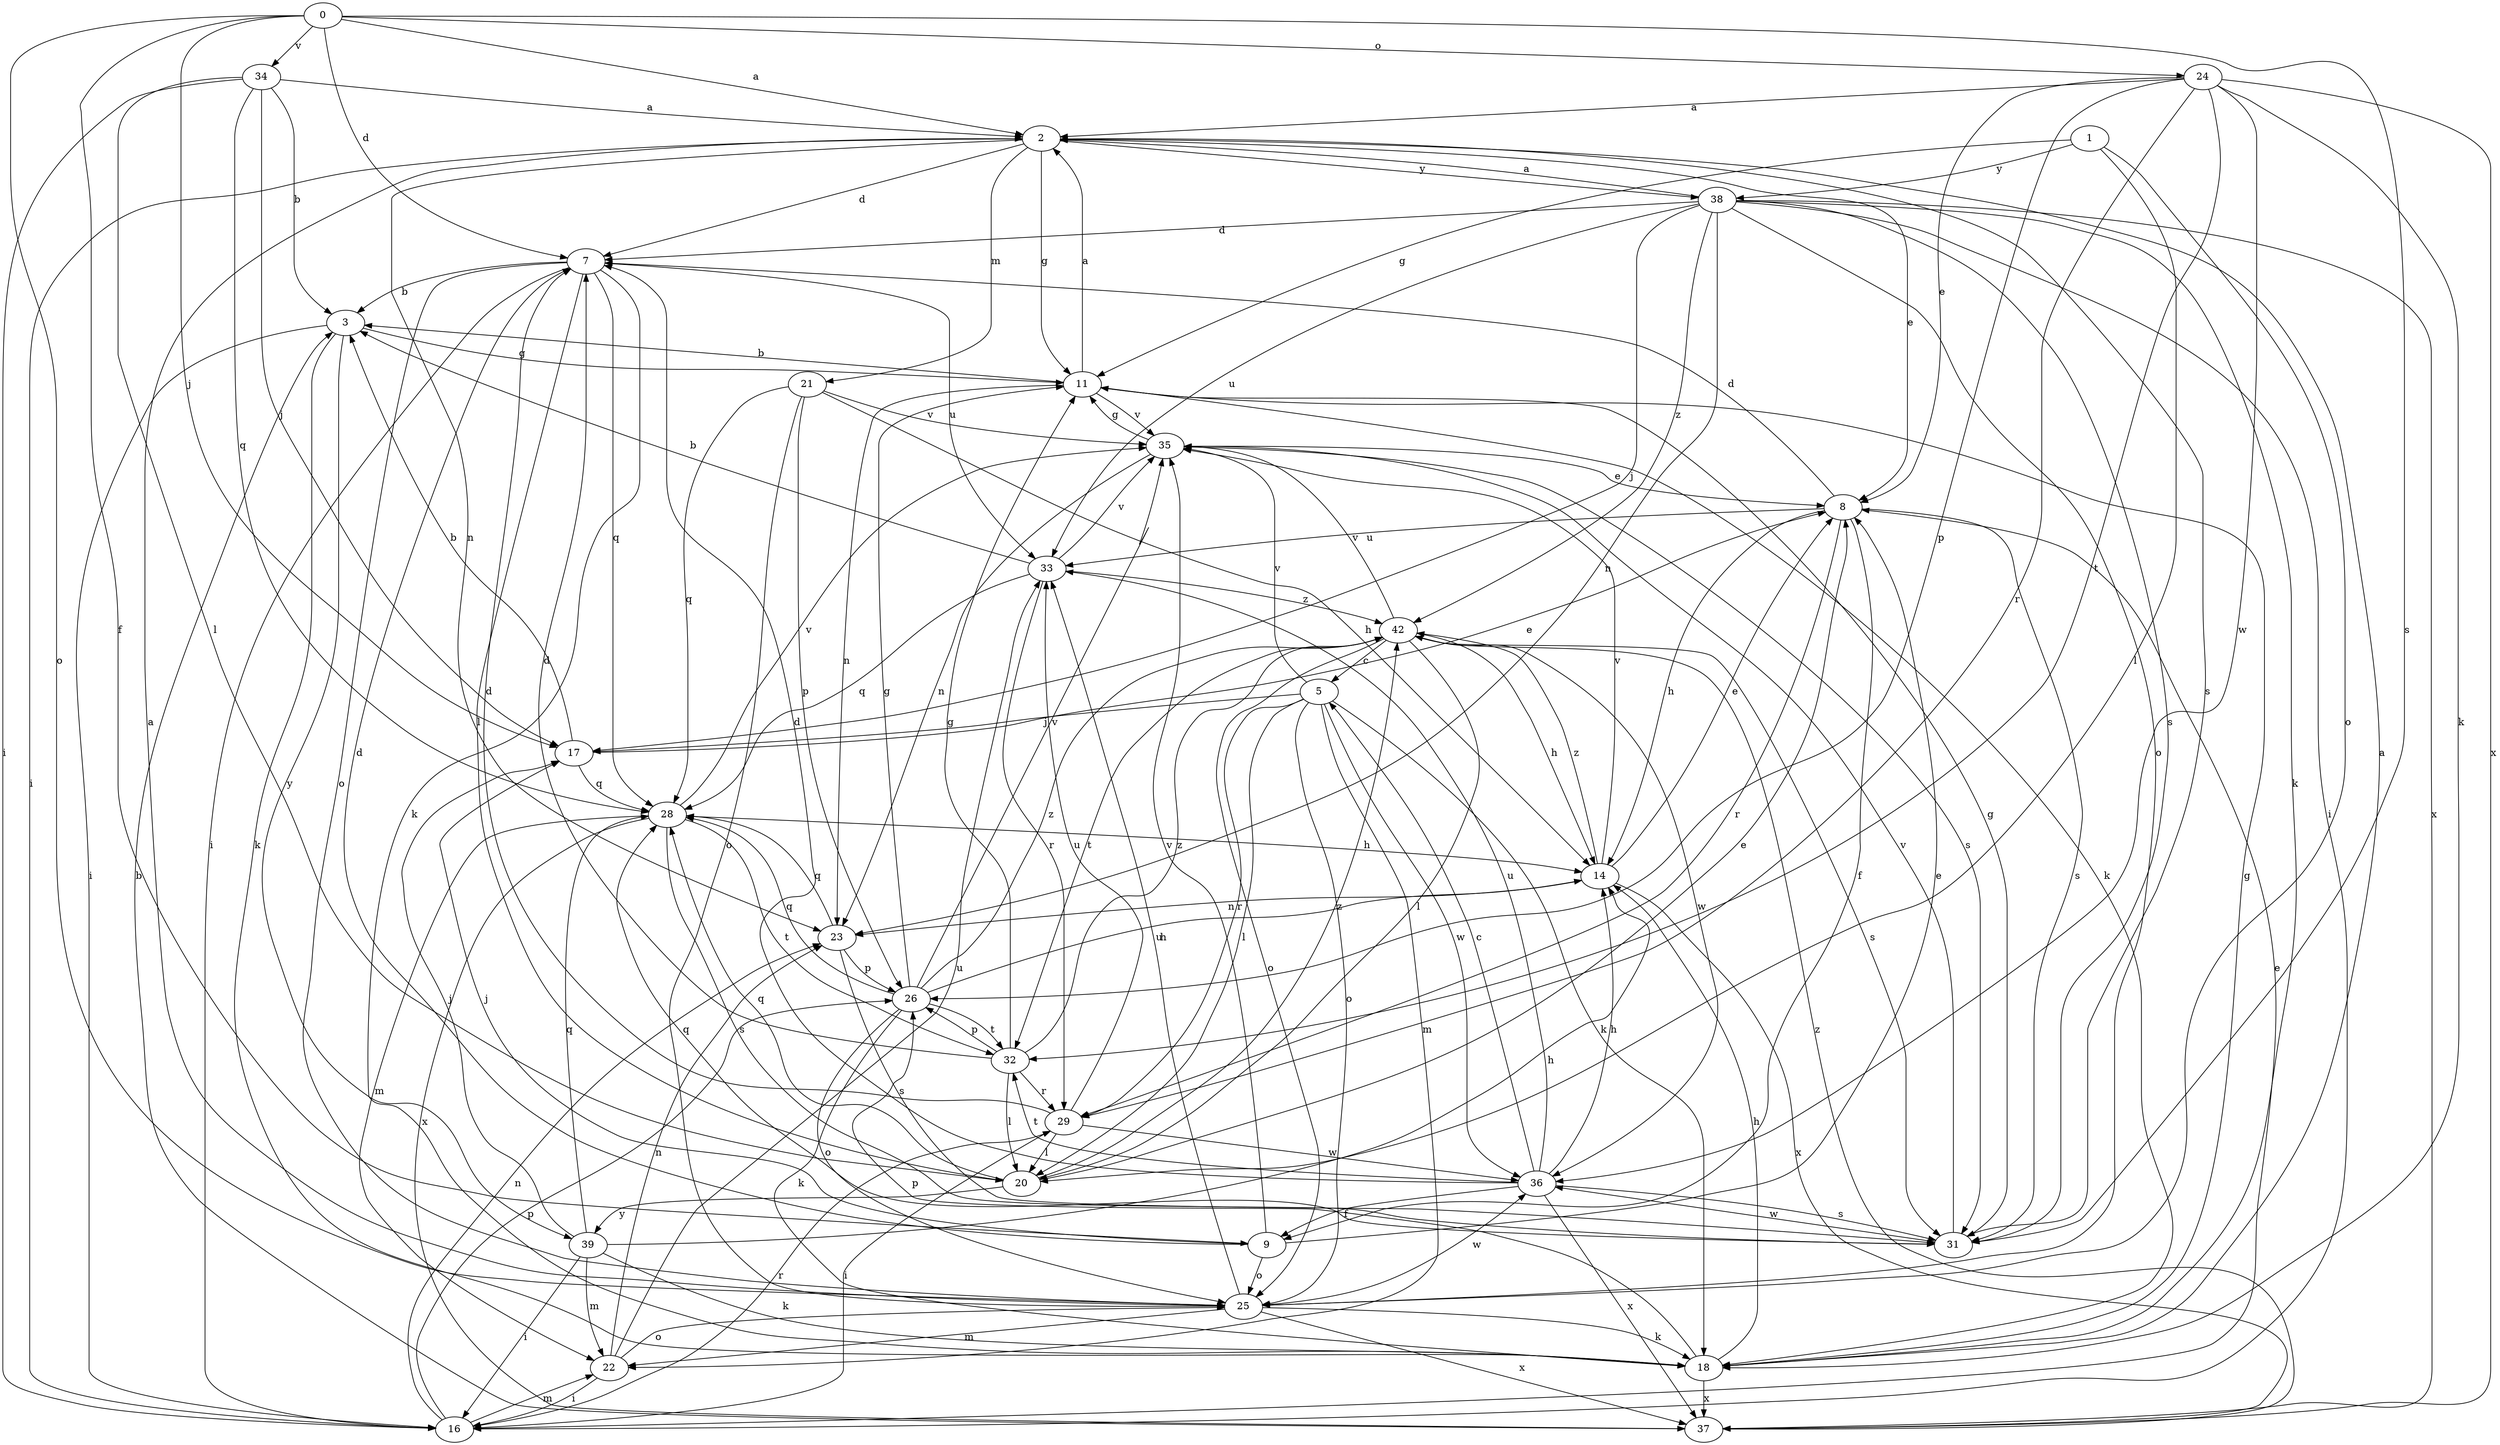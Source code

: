 strict digraph  {
0;
1;
2;
3;
5;
7;
8;
9;
11;
14;
16;
17;
18;
20;
21;
22;
23;
24;
25;
26;
28;
29;
31;
32;
33;
34;
35;
36;
37;
38;
39;
42;
0 -> 2  [label=a];
0 -> 7  [label=d];
0 -> 9  [label=f];
0 -> 17  [label=j];
0 -> 24  [label=o];
0 -> 25  [label=o];
0 -> 31  [label=s];
0 -> 34  [label=v];
1 -> 11  [label=g];
1 -> 20  [label=l];
1 -> 25  [label=o];
1 -> 38  [label=y];
2 -> 7  [label=d];
2 -> 8  [label=e];
2 -> 11  [label=g];
2 -> 16  [label=i];
2 -> 21  [label=m];
2 -> 23  [label=n];
2 -> 31  [label=s];
2 -> 38  [label=y];
3 -> 11  [label=g];
3 -> 16  [label=i];
3 -> 18  [label=k];
3 -> 39  [label=y];
5 -> 17  [label=j];
5 -> 18  [label=k];
5 -> 20  [label=l];
5 -> 22  [label=m];
5 -> 25  [label=o];
5 -> 29  [label=r];
5 -> 35  [label=v];
5 -> 36  [label=w];
7 -> 3  [label=b];
7 -> 16  [label=i];
7 -> 18  [label=k];
7 -> 20  [label=l];
7 -> 25  [label=o];
7 -> 28  [label=q];
7 -> 33  [label=u];
8 -> 7  [label=d];
8 -> 9  [label=f];
8 -> 14  [label=h];
8 -> 29  [label=r];
8 -> 31  [label=s];
8 -> 33  [label=u];
9 -> 7  [label=d];
9 -> 8  [label=e];
9 -> 17  [label=j];
9 -> 25  [label=o];
9 -> 35  [label=v];
11 -> 2  [label=a];
11 -> 3  [label=b];
11 -> 18  [label=k];
11 -> 23  [label=n];
11 -> 35  [label=v];
14 -> 8  [label=e];
14 -> 23  [label=n];
14 -> 35  [label=v];
14 -> 37  [label=x];
14 -> 42  [label=z];
16 -> 8  [label=e];
16 -> 22  [label=m];
16 -> 23  [label=n];
16 -> 26  [label=p];
16 -> 29  [label=r];
17 -> 3  [label=b];
17 -> 8  [label=e];
17 -> 28  [label=q];
18 -> 2  [label=a];
18 -> 11  [label=g];
18 -> 14  [label=h];
18 -> 26  [label=p];
18 -> 37  [label=x];
20 -> 8  [label=e];
20 -> 28  [label=q];
20 -> 39  [label=y];
20 -> 42  [label=z];
21 -> 14  [label=h];
21 -> 25  [label=o];
21 -> 26  [label=p];
21 -> 28  [label=q];
21 -> 35  [label=v];
22 -> 16  [label=i];
22 -> 23  [label=n];
22 -> 25  [label=o];
22 -> 33  [label=u];
23 -> 26  [label=p];
23 -> 28  [label=q];
23 -> 31  [label=s];
24 -> 2  [label=a];
24 -> 8  [label=e];
24 -> 18  [label=k];
24 -> 26  [label=p];
24 -> 29  [label=r];
24 -> 32  [label=t];
24 -> 36  [label=w];
24 -> 37  [label=x];
25 -> 2  [label=a];
25 -> 18  [label=k];
25 -> 22  [label=m];
25 -> 33  [label=u];
25 -> 36  [label=w];
25 -> 37  [label=x];
26 -> 11  [label=g];
26 -> 14  [label=h];
26 -> 18  [label=k];
26 -> 25  [label=o];
26 -> 28  [label=q];
26 -> 32  [label=t];
26 -> 35  [label=v];
26 -> 42  [label=z];
28 -> 14  [label=h];
28 -> 22  [label=m];
28 -> 31  [label=s];
28 -> 32  [label=t];
28 -> 35  [label=v];
28 -> 37  [label=x];
29 -> 7  [label=d];
29 -> 16  [label=i];
29 -> 20  [label=l];
29 -> 33  [label=u];
29 -> 36  [label=w];
31 -> 11  [label=g];
31 -> 28  [label=q];
31 -> 35  [label=v];
31 -> 36  [label=w];
32 -> 7  [label=d];
32 -> 11  [label=g];
32 -> 20  [label=l];
32 -> 26  [label=p];
32 -> 29  [label=r];
32 -> 42  [label=z];
33 -> 3  [label=b];
33 -> 28  [label=q];
33 -> 29  [label=r];
33 -> 35  [label=v];
33 -> 42  [label=z];
34 -> 2  [label=a];
34 -> 3  [label=b];
34 -> 16  [label=i];
34 -> 17  [label=j];
34 -> 20  [label=l];
34 -> 28  [label=q];
35 -> 8  [label=e];
35 -> 11  [label=g];
35 -> 23  [label=n];
35 -> 31  [label=s];
36 -> 5  [label=c];
36 -> 7  [label=d];
36 -> 9  [label=f];
36 -> 14  [label=h];
36 -> 31  [label=s];
36 -> 32  [label=t];
36 -> 33  [label=u];
36 -> 37  [label=x];
37 -> 3  [label=b];
37 -> 42  [label=z];
38 -> 2  [label=a];
38 -> 7  [label=d];
38 -> 16  [label=i];
38 -> 17  [label=j];
38 -> 18  [label=k];
38 -> 23  [label=n];
38 -> 25  [label=o];
38 -> 31  [label=s];
38 -> 33  [label=u];
38 -> 37  [label=x];
38 -> 42  [label=z];
39 -> 14  [label=h];
39 -> 16  [label=i];
39 -> 17  [label=j];
39 -> 18  [label=k];
39 -> 22  [label=m];
39 -> 28  [label=q];
42 -> 5  [label=c];
42 -> 14  [label=h];
42 -> 20  [label=l];
42 -> 25  [label=o];
42 -> 31  [label=s];
42 -> 32  [label=t];
42 -> 35  [label=v];
42 -> 36  [label=w];
}
